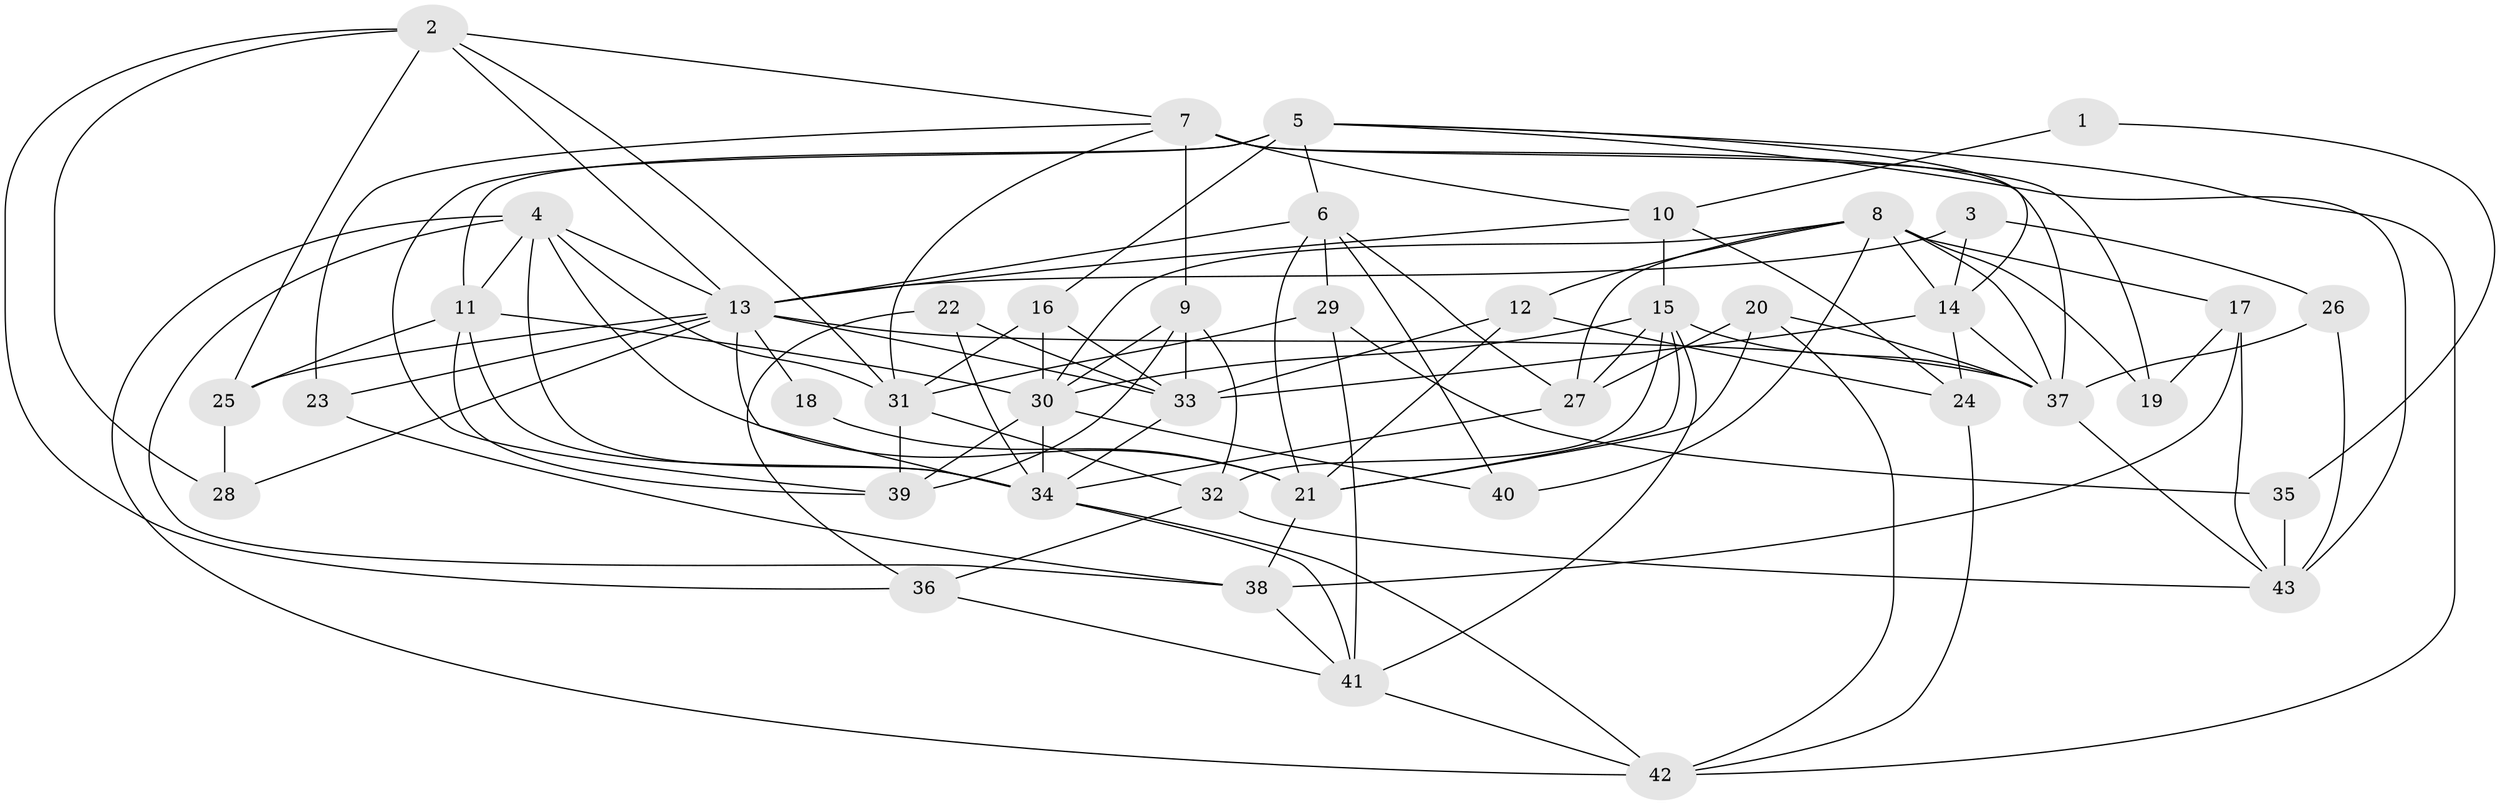 // original degree distribution, {4: 0.27058823529411763, 3: 0.2235294117647059, 5: 0.18823529411764706, 2: 0.16470588235294117, 6: 0.11764705882352941, 9: 0.011764705882352941, 7: 0.023529411764705882}
// Generated by graph-tools (version 1.1) at 2025/02/03/09/25 03:02:11]
// undirected, 43 vertices, 113 edges
graph export_dot {
graph [start="1"]
  node [color=gray90,style=filled];
  1;
  2;
  3;
  4;
  5;
  6;
  7;
  8;
  9;
  10;
  11;
  12;
  13;
  14;
  15;
  16;
  17;
  18;
  19;
  20;
  21;
  22;
  23;
  24;
  25;
  26;
  27;
  28;
  29;
  30;
  31;
  32;
  33;
  34;
  35;
  36;
  37;
  38;
  39;
  40;
  41;
  42;
  43;
  1 -- 10 [weight=1.0];
  1 -- 35 [weight=1.0];
  2 -- 7 [weight=1.0];
  2 -- 13 [weight=1.0];
  2 -- 25 [weight=1.0];
  2 -- 28 [weight=1.0];
  2 -- 31 [weight=1.0];
  2 -- 36 [weight=1.0];
  3 -- 13 [weight=1.0];
  3 -- 14 [weight=1.0];
  3 -- 26 [weight=1.0];
  4 -- 11 [weight=1.0];
  4 -- 13 [weight=1.0];
  4 -- 21 [weight=1.0];
  4 -- 31 [weight=1.0];
  4 -- 34 [weight=1.0];
  4 -- 38 [weight=1.0];
  4 -- 42 [weight=1.0];
  5 -- 6 [weight=1.0];
  5 -- 11 [weight=2.0];
  5 -- 14 [weight=2.0];
  5 -- 16 [weight=2.0];
  5 -- 39 [weight=1.0];
  5 -- 42 [weight=1.0];
  5 -- 43 [weight=1.0];
  6 -- 13 [weight=1.0];
  6 -- 21 [weight=2.0];
  6 -- 27 [weight=1.0];
  6 -- 29 [weight=1.0];
  6 -- 40 [weight=2.0];
  7 -- 9 [weight=1.0];
  7 -- 10 [weight=1.0];
  7 -- 19 [weight=1.0];
  7 -- 23 [weight=1.0];
  7 -- 31 [weight=1.0];
  7 -- 37 [weight=1.0];
  8 -- 12 [weight=1.0];
  8 -- 14 [weight=1.0];
  8 -- 17 [weight=1.0];
  8 -- 19 [weight=1.0];
  8 -- 27 [weight=1.0];
  8 -- 30 [weight=1.0];
  8 -- 37 [weight=1.0];
  8 -- 40 [weight=1.0];
  9 -- 30 [weight=1.0];
  9 -- 32 [weight=1.0];
  9 -- 33 [weight=1.0];
  9 -- 39 [weight=1.0];
  10 -- 13 [weight=1.0];
  10 -- 15 [weight=2.0];
  10 -- 24 [weight=1.0];
  11 -- 25 [weight=2.0];
  11 -- 30 [weight=1.0];
  11 -- 34 [weight=1.0];
  11 -- 39 [weight=1.0];
  12 -- 21 [weight=2.0];
  12 -- 24 [weight=1.0];
  12 -- 33 [weight=1.0];
  13 -- 18 [weight=1.0];
  13 -- 23 [weight=1.0];
  13 -- 25 [weight=1.0];
  13 -- 28 [weight=1.0];
  13 -- 33 [weight=1.0];
  13 -- 34 [weight=1.0];
  13 -- 37 [weight=1.0];
  14 -- 24 [weight=1.0];
  14 -- 33 [weight=1.0];
  14 -- 37 [weight=1.0];
  15 -- 21 [weight=1.0];
  15 -- 27 [weight=2.0];
  15 -- 30 [weight=1.0];
  15 -- 32 [weight=2.0];
  15 -- 37 [weight=1.0];
  15 -- 41 [weight=1.0];
  16 -- 30 [weight=1.0];
  16 -- 31 [weight=1.0];
  16 -- 33 [weight=1.0];
  17 -- 19 [weight=1.0];
  17 -- 38 [weight=1.0];
  17 -- 43 [weight=1.0];
  18 -- 21 [weight=1.0];
  20 -- 21 [weight=1.0];
  20 -- 27 [weight=1.0];
  20 -- 37 [weight=1.0];
  20 -- 42 [weight=1.0];
  21 -- 38 [weight=1.0];
  22 -- 33 [weight=1.0];
  22 -- 34 [weight=1.0];
  22 -- 36 [weight=1.0];
  23 -- 38 [weight=1.0];
  24 -- 42 [weight=1.0];
  25 -- 28 [weight=1.0];
  26 -- 37 [weight=2.0];
  26 -- 43 [weight=2.0];
  27 -- 34 [weight=1.0];
  29 -- 31 [weight=2.0];
  29 -- 35 [weight=1.0];
  29 -- 41 [weight=1.0];
  30 -- 34 [weight=1.0];
  30 -- 39 [weight=1.0];
  30 -- 40 [weight=1.0];
  31 -- 32 [weight=1.0];
  31 -- 39 [weight=1.0];
  32 -- 36 [weight=1.0];
  32 -- 43 [weight=2.0];
  33 -- 34 [weight=1.0];
  34 -- 41 [weight=1.0];
  34 -- 42 [weight=1.0];
  35 -- 43 [weight=2.0];
  36 -- 41 [weight=1.0];
  37 -- 43 [weight=1.0];
  38 -- 41 [weight=1.0];
  41 -- 42 [weight=1.0];
}
